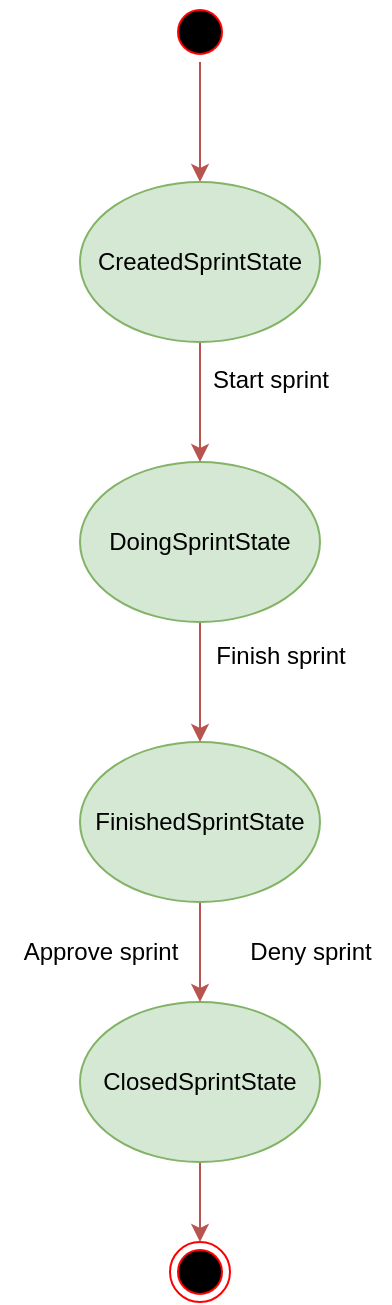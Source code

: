 <mxfile version="26.1.1" pages="2">
  <diagram name="Sprint state" id="Ggg0QosWB8hg51jmnAK8">
    <mxGraphModel dx="1434" dy="836" grid="1" gridSize="10" guides="1" tooltips="1" connect="1" arrows="1" fold="1" page="1" pageScale="1" pageWidth="850" pageHeight="1100" math="0" shadow="0">
      <root>
        <mxCell id="0" />
        <mxCell id="1" parent="0" />
        <mxCell id="K8-mLd3fOcXK7Ubh_kBz-7" style="edgeStyle=orthogonalEdgeStyle;rounded=0;orthogonalLoop=1;jettySize=auto;html=1;fillColor=#f8cecc;strokeColor=#b85450;" parent="1" source="K8-mLd3fOcXK7Ubh_kBz-1" target="K8-mLd3fOcXK7Ubh_kBz-6" edge="1">
          <mxGeometry relative="1" as="geometry" />
        </mxCell>
        <mxCell id="K8-mLd3fOcXK7Ubh_kBz-1" value="" style="ellipse;html=1;shape=startState;fillColor=#000000;strokeColor=#ff0000;" parent="1" vertex="1">
          <mxGeometry x="460" y="240" width="30" height="30" as="geometry" />
        </mxCell>
        <mxCell id="K8-mLd3fOcXK7Ubh_kBz-13" style="edgeStyle=orthogonalEdgeStyle;rounded=0;orthogonalLoop=1;jettySize=auto;html=1;fillColor=#f8cecc;strokeColor=#b85450;" parent="1" source="K8-mLd3fOcXK7Ubh_kBz-3" target="K8-mLd3fOcXK7Ubh_kBz-12" edge="1">
          <mxGeometry relative="1" as="geometry" />
        </mxCell>
        <mxCell id="K8-mLd3fOcXK7Ubh_kBz-3" value="ClosedSprintState" style="ellipse;whiteSpace=wrap;html=1;fillColor=#d5e8d4;strokeColor=#82b366;" parent="1" vertex="1">
          <mxGeometry x="415" y="740" width="120" height="80" as="geometry" />
        </mxCell>
        <mxCell id="K8-mLd3fOcXK7Ubh_kBz-11" style="edgeStyle=orthogonalEdgeStyle;rounded=0;orthogonalLoop=1;jettySize=auto;html=1;fillColor=#f8cecc;strokeColor=#b85450;" parent="1" source="K8-mLd3fOcXK7Ubh_kBz-4" target="K8-mLd3fOcXK7Ubh_kBz-3" edge="1">
          <mxGeometry relative="1" as="geometry">
            <Array as="points">
              <mxPoint x="475" y="700" />
              <mxPoint x="475" y="700" />
            </Array>
          </mxGeometry>
        </mxCell>
        <mxCell id="K8-mLd3fOcXK7Ubh_kBz-4" value="FinishedSprintState" style="ellipse;whiteSpace=wrap;html=1;fillColor=#d5e8d4;strokeColor=#82b366;" parent="1" vertex="1">
          <mxGeometry x="415" y="610" width="120" height="80" as="geometry" />
        </mxCell>
        <mxCell id="K8-mLd3fOcXK7Ubh_kBz-10" style="edgeStyle=orthogonalEdgeStyle;rounded=0;orthogonalLoop=1;jettySize=auto;html=1;fillColor=#f8cecc;strokeColor=#b85450;" parent="1" source="K8-mLd3fOcXK7Ubh_kBz-5" target="K8-mLd3fOcXK7Ubh_kBz-4" edge="1">
          <mxGeometry relative="1" as="geometry" />
        </mxCell>
        <mxCell id="K8-mLd3fOcXK7Ubh_kBz-5" value="DoingSprintState" style="ellipse;whiteSpace=wrap;html=1;fillColor=#d5e8d4;strokeColor=#82b366;" parent="1" vertex="1">
          <mxGeometry x="415" y="470" width="120" height="80" as="geometry" />
        </mxCell>
        <mxCell id="K8-mLd3fOcXK7Ubh_kBz-8" style="edgeStyle=orthogonalEdgeStyle;rounded=0;orthogonalLoop=1;jettySize=auto;html=1;fillColor=#f8cecc;strokeColor=#b85450;" parent="1" source="K8-mLd3fOcXK7Ubh_kBz-6" target="K8-mLd3fOcXK7Ubh_kBz-5" edge="1">
          <mxGeometry relative="1" as="geometry" />
        </mxCell>
        <mxCell id="K8-mLd3fOcXK7Ubh_kBz-6" value="CreatedSprintState" style="ellipse;whiteSpace=wrap;html=1;fillColor=#d5e8d4;strokeColor=#82b366;" parent="1" vertex="1">
          <mxGeometry x="415" y="330" width="120" height="80" as="geometry" />
        </mxCell>
        <mxCell id="K8-mLd3fOcXK7Ubh_kBz-12" value="" style="ellipse;html=1;shape=endState;fillColor=#000000;strokeColor=#ff0000;" parent="1" vertex="1">
          <mxGeometry x="460" y="860" width="30" height="30" as="geometry" />
        </mxCell>
        <mxCell id="K8-mLd3fOcXK7Ubh_kBz-14" value="Start sprint" style="text;html=1;align=center;verticalAlign=middle;resizable=0;points=[];autosize=1;strokeColor=none;fillColor=none;" parent="1" vertex="1">
          <mxGeometry x="470" y="414" width="80" height="30" as="geometry" />
        </mxCell>
        <mxCell id="K8-mLd3fOcXK7Ubh_kBz-16" value="Finish sprint" style="text;html=1;align=center;verticalAlign=middle;resizable=0;points=[];autosize=1;" parent="1" vertex="1">
          <mxGeometry x="470" y="552" width="90" height="30" as="geometry" />
        </mxCell>
        <mxCell id="K8-mLd3fOcXK7Ubh_kBz-17" value="Deny sprint" style="text;html=1;align=center;verticalAlign=middle;resizable=0;points=[];autosize=1;strokeColor=none;fillColor=none;" parent="1" vertex="1">
          <mxGeometry x="490" y="700" width="80" height="30" as="geometry" />
        </mxCell>
        <mxCell id="SV3OxAebwwerzwDovUhI-2" value="Approve sprint" style="text;html=1;align=center;verticalAlign=middle;resizable=0;points=[];autosize=1;strokeColor=none;fillColor=none;" vertex="1" parent="1">
          <mxGeometry x="375" y="700" width="100" height="30" as="geometry" />
        </mxCell>
      </root>
    </mxGraphModel>
  </diagram>
  <diagram id="TXmd49CIlrlEsI4R08oW" name="BacklogItem">
    <mxGraphModel dx="1509" dy="880" grid="1" gridSize="10" guides="1" tooltips="1" connect="1" arrows="1" fold="1" page="1" pageScale="1" pageWidth="850" pageHeight="1100" math="0" shadow="0">
      <root>
        <mxCell id="0" />
        <mxCell id="1" parent="0" />
        <mxCell id="P-T0ZeNFUxhyDLWOioLp-9" style="edgeStyle=orthogonalEdgeStyle;rounded=0;orthogonalLoop=1;jettySize=auto;html=1;fillColor=#f8cecc;strokeColor=#b85450;" edge="1" parent="1" source="P-T0ZeNFUxhyDLWOioLp-1" target="P-T0ZeNFUxhyDLWOioLp-2">
          <mxGeometry relative="1" as="geometry" />
        </mxCell>
        <mxCell id="P-T0ZeNFUxhyDLWOioLp-1" value="TodoBacklogItemState" style="ellipse;whiteSpace=wrap;html=1;fillColor=#d5e8d4;strokeColor=#82b366;" vertex="1" parent="1">
          <mxGeometry x="446" y="240" width="200" height="100" as="geometry" />
        </mxCell>
        <mxCell id="P-T0ZeNFUxhyDLWOioLp-10" style="edgeStyle=orthogonalEdgeStyle;rounded=0;orthogonalLoop=1;jettySize=auto;html=1;fillColor=#f8cecc;strokeColor=#b85450;" edge="1" parent="1" source="P-T0ZeNFUxhyDLWOioLp-2" target="P-T0ZeNFUxhyDLWOioLp-3">
          <mxGeometry relative="1" as="geometry" />
        </mxCell>
        <mxCell id="P-T0ZeNFUxhyDLWOioLp-2" value="DoingBacklogItemState" style="ellipse;whiteSpace=wrap;html=1;fillColor=#d5e8d4;strokeColor=#82b366;" vertex="1" parent="1">
          <mxGeometry x="446" y="430" width="200" height="100" as="geometry" />
        </mxCell>
        <mxCell id="P-T0ZeNFUxhyDLWOioLp-11" style="edgeStyle=orthogonalEdgeStyle;rounded=0;orthogonalLoop=1;jettySize=auto;html=1;fillColor=#f8cecc;strokeColor=#b85450;" edge="1" parent="1" source="P-T0ZeNFUxhyDLWOioLp-3" target="P-T0ZeNFUxhyDLWOioLp-4">
          <mxGeometry relative="1" as="geometry" />
        </mxCell>
        <mxCell id="P-T0ZeNFUxhyDLWOioLp-3" value="ReadyForTestingBacklogItemState" style="ellipse;whiteSpace=wrap;html=1;fillColor=#d5e8d4;strokeColor=#82b366;" vertex="1" parent="1">
          <mxGeometry x="446" y="620" width="200" height="100" as="geometry" />
        </mxCell>
        <mxCell id="P-T0ZeNFUxhyDLWOioLp-12" style="edgeStyle=orthogonalEdgeStyle;rounded=0;orthogonalLoop=1;jettySize=auto;html=1;fillColor=#f8cecc;strokeColor=#b85450;" edge="1" parent="1" source="P-T0ZeNFUxhyDLWOioLp-4" target="P-T0ZeNFUxhyDLWOioLp-5">
          <mxGeometry relative="1" as="geometry" />
        </mxCell>
        <mxCell id="P-T0ZeNFUxhyDLWOioLp-14" style="edgeStyle=orthogonalEdgeStyle;rounded=0;orthogonalLoop=1;jettySize=auto;html=1;fillColor=#f8cecc;strokeColor=#b85450;" edge="1" parent="1" source="P-T0ZeNFUxhyDLWOioLp-4" target="P-T0ZeNFUxhyDLWOioLp-1">
          <mxGeometry relative="1" as="geometry">
            <Array as="points">
              <mxPoint x="780" y="860" />
              <mxPoint x="780" y="290" />
            </Array>
          </mxGeometry>
        </mxCell>
        <mxCell id="P-T0ZeNFUxhyDLWOioLp-4" value="TestingBacklogItemState" style="ellipse;whiteSpace=wrap;html=1;fillColor=#d5e8d4;strokeColor=#82b366;" vertex="1" parent="1">
          <mxGeometry x="446" y="810" width="200" height="100" as="geometry" />
        </mxCell>
        <mxCell id="P-T0ZeNFUxhyDLWOioLp-13" style="edgeStyle=orthogonalEdgeStyle;rounded=0;orthogonalLoop=1;jettySize=auto;html=1;fillColor=#f8cecc;strokeColor=#b85450;" edge="1" parent="1" source="P-T0ZeNFUxhyDLWOioLp-5" target="P-T0ZeNFUxhyDLWOioLp-8">
          <mxGeometry relative="1" as="geometry" />
        </mxCell>
        <mxCell id="P-T0ZeNFUxhyDLWOioLp-16" style="edgeStyle=orthogonalEdgeStyle;rounded=0;orthogonalLoop=1;jettySize=auto;html=1;fillColor=#f8cecc;strokeColor=#b85450;" edge="1" parent="1" source="P-T0ZeNFUxhyDLWOioLp-5" target="P-T0ZeNFUxhyDLWOioLp-3">
          <mxGeometry relative="1" as="geometry">
            <Array as="points">
              <mxPoint x="380" y="1050" />
              <mxPoint x="380" y="670" />
            </Array>
          </mxGeometry>
        </mxCell>
        <mxCell id="P-T0ZeNFUxhyDLWOioLp-5" value="TestedBacklogItemState" style="ellipse;whiteSpace=wrap;html=1;fillColor=#d5e8d4;strokeColor=#82b366;" vertex="1" parent="1">
          <mxGeometry x="446" y="1000" width="200" height="100" as="geometry" />
        </mxCell>
        <mxCell id="P-T0ZeNFUxhyDLWOioLp-23" style="edgeStyle=orthogonalEdgeStyle;rounded=0;orthogonalLoop=1;jettySize=auto;html=1;fillColor=#f8cecc;strokeColor=#b85450;" edge="1" parent="1" source="P-T0ZeNFUxhyDLWOioLp-8" target="P-T0ZeNFUxhyDLWOioLp-22">
          <mxGeometry relative="1" as="geometry" />
        </mxCell>
        <mxCell id="P-T0ZeNFUxhyDLWOioLp-8" value="DoneBacklogItemState" style="ellipse;whiteSpace=wrap;html=1;fillColor=#d5e8d4;strokeColor=#82b366;" vertex="1" parent="1">
          <mxGeometry x="456" y="1190" width="180" height="100" as="geometry" />
        </mxCell>
        <mxCell id="P-T0ZeNFUxhyDLWOioLp-21" style="edgeStyle=orthogonalEdgeStyle;rounded=0;orthogonalLoop=1;jettySize=auto;html=1;fillColor=#f8cecc;strokeColor=#b85450;" edge="1" parent="1" source="P-T0ZeNFUxhyDLWOioLp-19" target="P-T0ZeNFUxhyDLWOioLp-1">
          <mxGeometry relative="1" as="geometry" />
        </mxCell>
        <mxCell id="P-T0ZeNFUxhyDLWOioLp-19" value="" style="ellipse;html=1;shape=startState;fillColor=#000000;strokeColor=#ff0000;" vertex="1" parent="1">
          <mxGeometry x="531" y="150" width="30" height="30" as="geometry" />
        </mxCell>
        <mxCell id="P-T0ZeNFUxhyDLWOioLp-22" value="" style="ellipse;html=1;shape=endState;fillColor=#000000;strokeColor=#ff0000;" vertex="1" parent="1">
          <mxGeometry x="531" y="1370" width="30" height="30" as="geometry" />
        </mxCell>
        <mxCell id="P-T0ZeNFUxhyDLWOioLp-25" value="Start" style="text;html=1;align=center;verticalAlign=middle;resizable=0;points=[];autosize=1;strokeColor=none;fillColor=none;" vertex="1" parent="1">
          <mxGeometry x="550" y="370" width="50" height="30" as="geometry" />
        </mxCell>
        <mxCell id="P-T0ZeNFUxhyDLWOioLp-26" value="Complete&amp;nbsp;" style="text;html=1;align=center;verticalAlign=middle;resizable=0;points=[];autosize=1;strokeColor=none;fillColor=none;" vertex="1" parent="1">
          <mxGeometry x="550" y="560" width="80" height="30" as="geometry" />
        </mxCell>
        <mxCell id="P-T0ZeNFUxhyDLWOioLp-27" value="Start&amp;nbsp;" style="text;html=1;align=center;verticalAlign=middle;resizable=0;points=[];autosize=1;strokeColor=none;fillColor=none;" vertex="1" parent="1">
          <mxGeometry x="550" y="750" width="50" height="30" as="geometry" />
        </mxCell>
        <mxCell id="P-T0ZeNFUxhyDLWOioLp-28" value="Complete&amp;nbsp;" style="text;html=1;align=center;verticalAlign=middle;resizable=0;points=[];autosize=1;strokeColor=none;fillColor=none;" vertex="1" parent="1">
          <mxGeometry x="540" y="930" width="80" height="30" as="geometry" />
        </mxCell>
        <mxCell id="P-T0ZeNFUxhyDLWOioLp-29" value="Approve" style="text;html=1;align=center;verticalAlign=middle;resizable=0;points=[];autosize=1;strokeColor=none;fillColor=none;" vertex="1" parent="1">
          <mxGeometry x="545" y="1130" width="70" height="30" as="geometry" />
        </mxCell>
        <mxCell id="P-T0ZeNFUxhyDLWOioLp-30" value="Denied" style="text;html=1;align=center;verticalAlign=middle;resizable=0;points=[];autosize=1;strokeColor=none;fillColor=none;" vertex="1" parent="1">
          <mxGeometry x="780" y="550" width="60" height="30" as="geometry" />
        </mxCell>
        <mxCell id="P-T0ZeNFUxhyDLWOioLp-32" value="Denied" style="text;html=1;align=center;verticalAlign=middle;resizable=0;points=[];autosize=1;strokeColor=none;fillColor=none;" vertex="1" parent="1">
          <mxGeometry x="320" y="845" width="60" height="30" as="geometry" />
        </mxCell>
      </root>
    </mxGraphModel>
  </diagram>
</mxfile>
